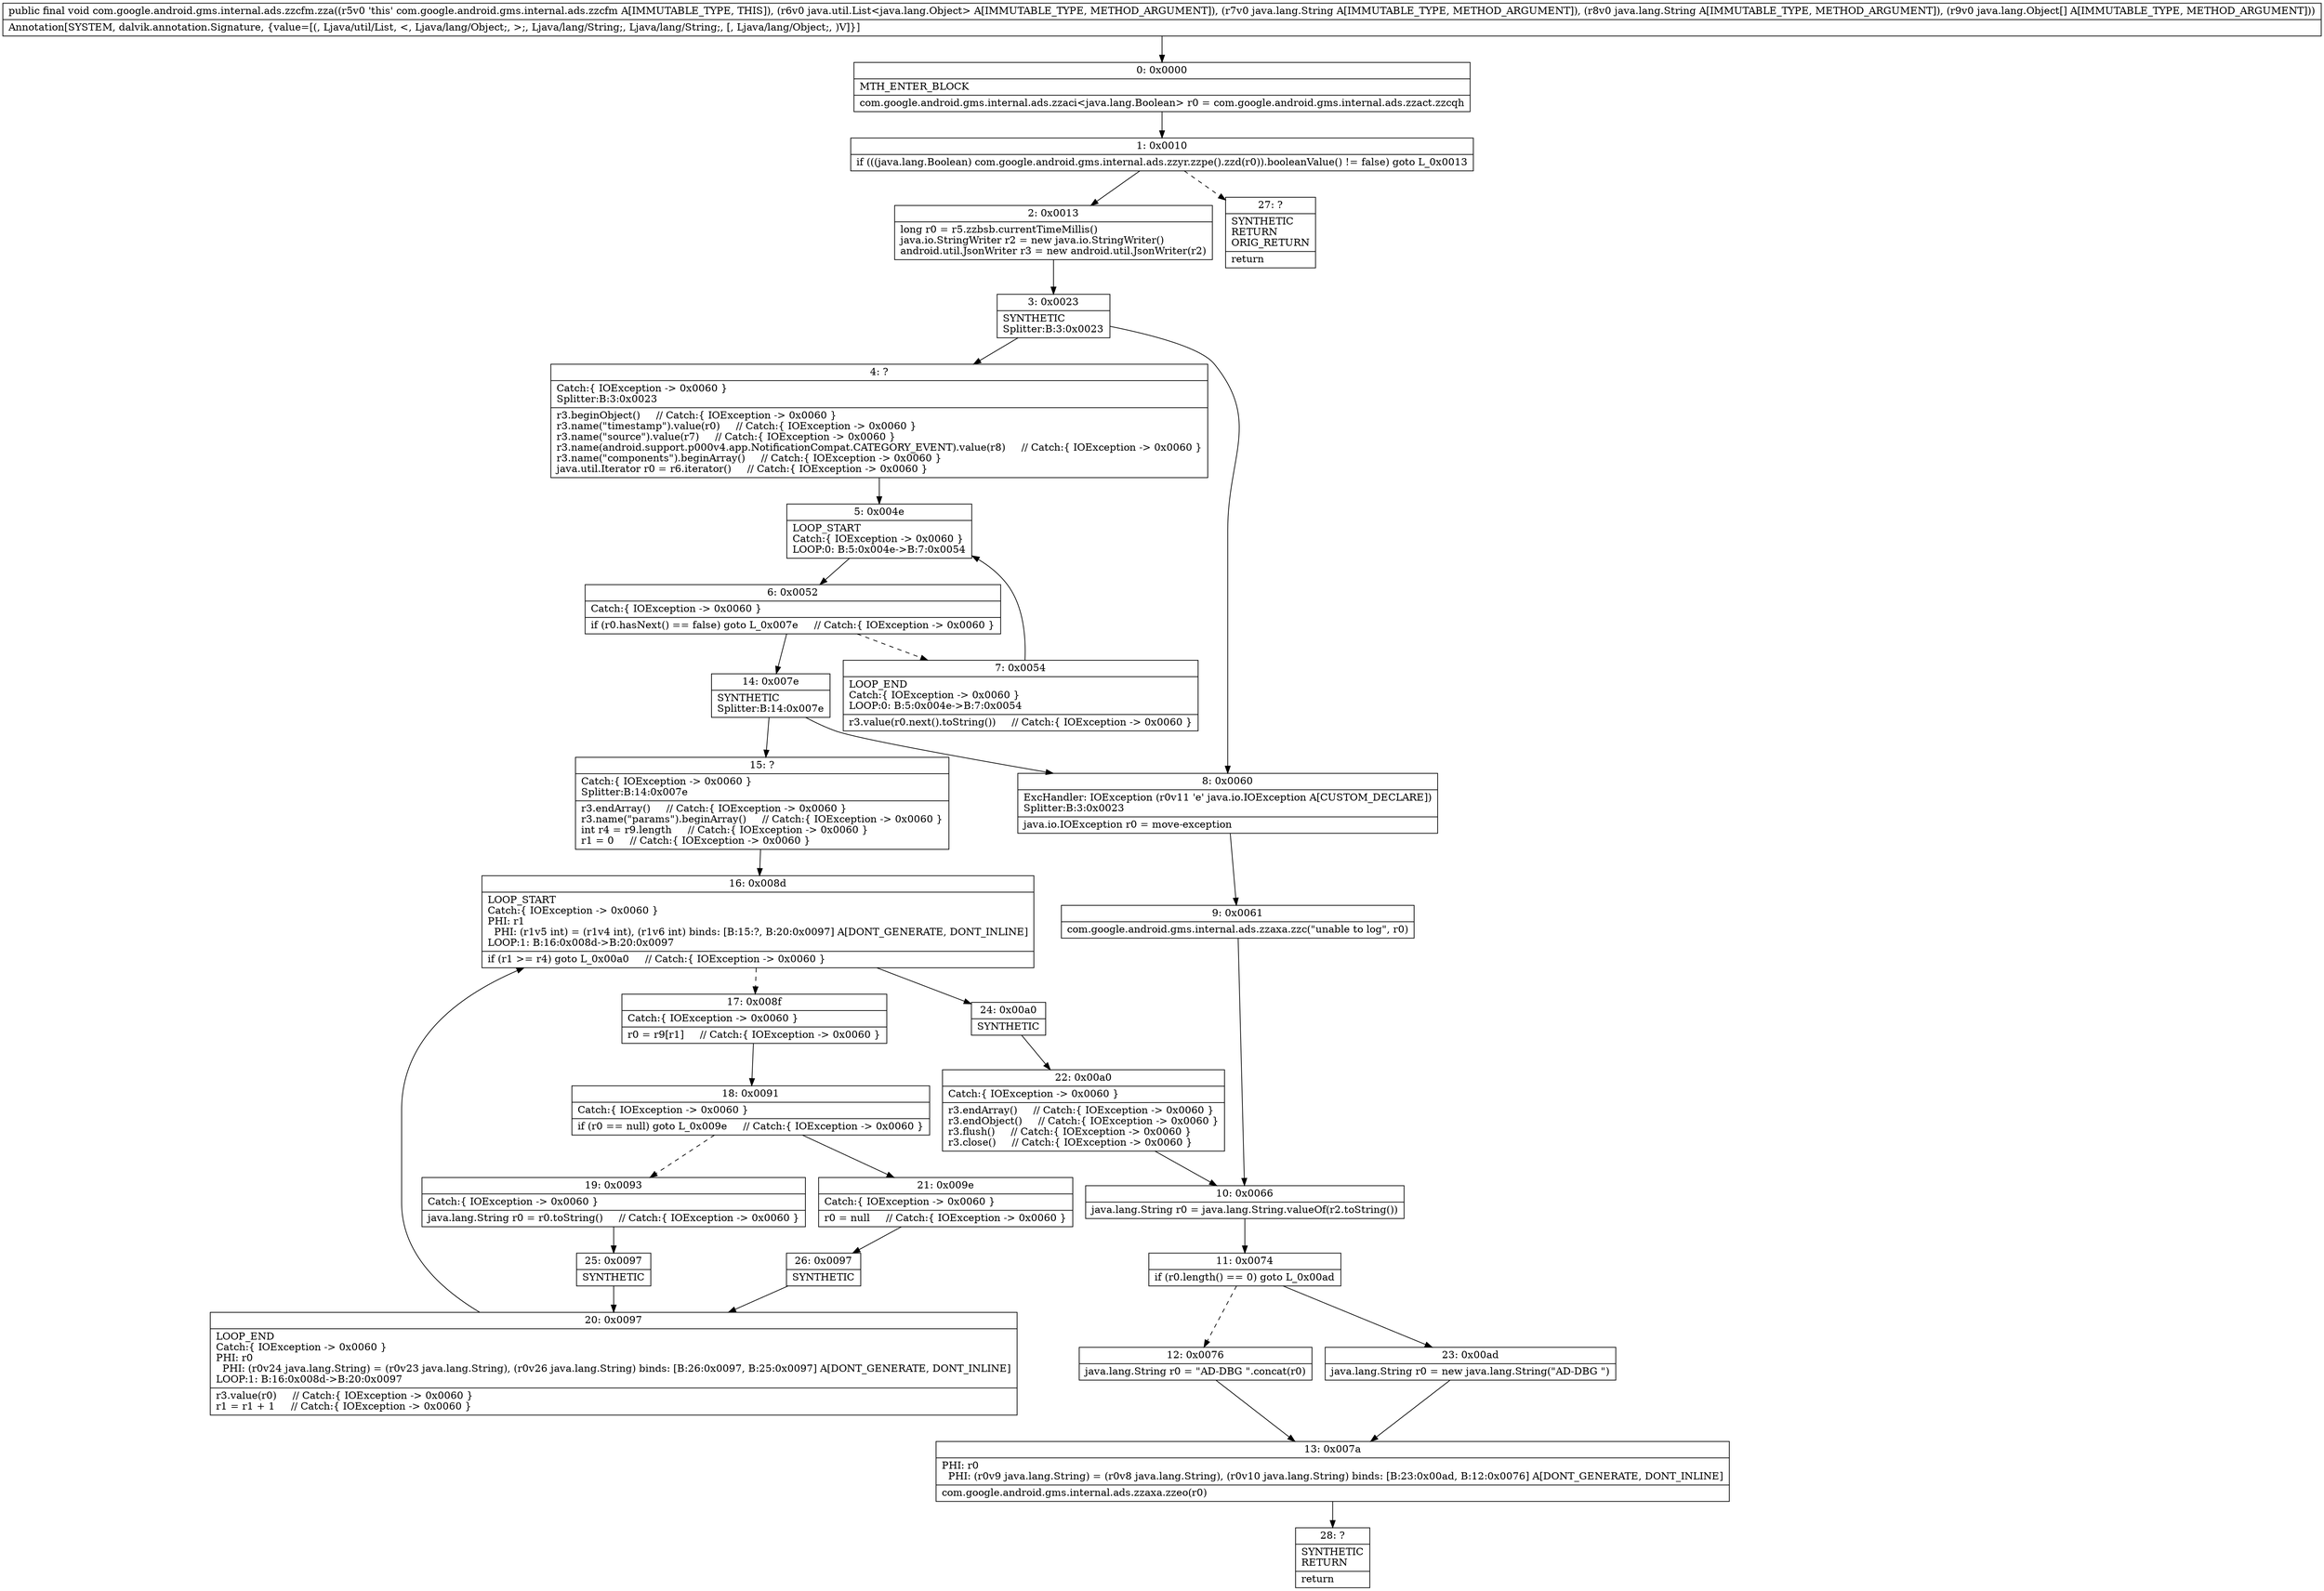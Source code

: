 digraph "CFG forcom.google.android.gms.internal.ads.zzcfm.zza(Ljava\/util\/List;Ljava\/lang\/String;Ljava\/lang\/String;[Ljava\/lang\/Object;)V" {
Node_0 [shape=record,label="{0\:\ 0x0000|MTH_ENTER_BLOCK\l|com.google.android.gms.internal.ads.zzaci\<java.lang.Boolean\> r0 = com.google.android.gms.internal.ads.zzact.zzcqh\l}"];
Node_1 [shape=record,label="{1\:\ 0x0010|if (((java.lang.Boolean) com.google.android.gms.internal.ads.zzyr.zzpe().zzd(r0)).booleanValue() != false) goto L_0x0013\l}"];
Node_2 [shape=record,label="{2\:\ 0x0013|long r0 = r5.zzbsb.currentTimeMillis()\ljava.io.StringWriter r2 = new java.io.StringWriter()\landroid.util.JsonWriter r3 = new android.util.JsonWriter(r2)\l}"];
Node_3 [shape=record,label="{3\:\ 0x0023|SYNTHETIC\lSplitter:B:3:0x0023\l}"];
Node_4 [shape=record,label="{4\:\ ?|Catch:\{ IOException \-\> 0x0060 \}\lSplitter:B:3:0x0023\l|r3.beginObject()     \/\/ Catch:\{ IOException \-\> 0x0060 \}\lr3.name(\"timestamp\").value(r0)     \/\/ Catch:\{ IOException \-\> 0x0060 \}\lr3.name(\"source\").value(r7)     \/\/ Catch:\{ IOException \-\> 0x0060 \}\lr3.name(android.support.p000v4.app.NotificationCompat.CATEGORY_EVENT).value(r8)     \/\/ Catch:\{ IOException \-\> 0x0060 \}\lr3.name(\"components\").beginArray()     \/\/ Catch:\{ IOException \-\> 0x0060 \}\ljava.util.Iterator r0 = r6.iterator()     \/\/ Catch:\{ IOException \-\> 0x0060 \}\l}"];
Node_5 [shape=record,label="{5\:\ 0x004e|LOOP_START\lCatch:\{ IOException \-\> 0x0060 \}\lLOOP:0: B:5:0x004e\-\>B:7:0x0054\l}"];
Node_6 [shape=record,label="{6\:\ 0x0052|Catch:\{ IOException \-\> 0x0060 \}\l|if (r0.hasNext() == false) goto L_0x007e     \/\/ Catch:\{ IOException \-\> 0x0060 \}\l}"];
Node_7 [shape=record,label="{7\:\ 0x0054|LOOP_END\lCatch:\{ IOException \-\> 0x0060 \}\lLOOP:0: B:5:0x004e\-\>B:7:0x0054\l|r3.value(r0.next().toString())     \/\/ Catch:\{ IOException \-\> 0x0060 \}\l}"];
Node_8 [shape=record,label="{8\:\ 0x0060|ExcHandler: IOException (r0v11 'e' java.io.IOException A[CUSTOM_DECLARE])\lSplitter:B:3:0x0023\l|java.io.IOException r0 = move\-exception\l}"];
Node_9 [shape=record,label="{9\:\ 0x0061|com.google.android.gms.internal.ads.zzaxa.zzc(\"unable to log\", r0)\l}"];
Node_10 [shape=record,label="{10\:\ 0x0066|java.lang.String r0 = java.lang.String.valueOf(r2.toString())\l}"];
Node_11 [shape=record,label="{11\:\ 0x0074|if (r0.length() == 0) goto L_0x00ad\l}"];
Node_12 [shape=record,label="{12\:\ 0x0076|java.lang.String r0 = \"AD\-DBG \".concat(r0)\l}"];
Node_13 [shape=record,label="{13\:\ 0x007a|PHI: r0 \l  PHI: (r0v9 java.lang.String) = (r0v8 java.lang.String), (r0v10 java.lang.String) binds: [B:23:0x00ad, B:12:0x0076] A[DONT_GENERATE, DONT_INLINE]\l|com.google.android.gms.internal.ads.zzaxa.zzeo(r0)\l}"];
Node_14 [shape=record,label="{14\:\ 0x007e|SYNTHETIC\lSplitter:B:14:0x007e\l}"];
Node_15 [shape=record,label="{15\:\ ?|Catch:\{ IOException \-\> 0x0060 \}\lSplitter:B:14:0x007e\l|r3.endArray()     \/\/ Catch:\{ IOException \-\> 0x0060 \}\lr3.name(\"params\").beginArray()     \/\/ Catch:\{ IOException \-\> 0x0060 \}\lint r4 = r9.length     \/\/ Catch:\{ IOException \-\> 0x0060 \}\lr1 = 0     \/\/ Catch:\{ IOException \-\> 0x0060 \}\l}"];
Node_16 [shape=record,label="{16\:\ 0x008d|LOOP_START\lCatch:\{ IOException \-\> 0x0060 \}\lPHI: r1 \l  PHI: (r1v5 int) = (r1v4 int), (r1v6 int) binds: [B:15:?, B:20:0x0097] A[DONT_GENERATE, DONT_INLINE]\lLOOP:1: B:16:0x008d\-\>B:20:0x0097\l|if (r1 \>= r4) goto L_0x00a0     \/\/ Catch:\{ IOException \-\> 0x0060 \}\l}"];
Node_17 [shape=record,label="{17\:\ 0x008f|Catch:\{ IOException \-\> 0x0060 \}\l|r0 = r9[r1]     \/\/ Catch:\{ IOException \-\> 0x0060 \}\l}"];
Node_18 [shape=record,label="{18\:\ 0x0091|Catch:\{ IOException \-\> 0x0060 \}\l|if (r0 == null) goto L_0x009e     \/\/ Catch:\{ IOException \-\> 0x0060 \}\l}"];
Node_19 [shape=record,label="{19\:\ 0x0093|Catch:\{ IOException \-\> 0x0060 \}\l|java.lang.String r0 = r0.toString()     \/\/ Catch:\{ IOException \-\> 0x0060 \}\l}"];
Node_20 [shape=record,label="{20\:\ 0x0097|LOOP_END\lCatch:\{ IOException \-\> 0x0060 \}\lPHI: r0 \l  PHI: (r0v24 java.lang.String) = (r0v23 java.lang.String), (r0v26 java.lang.String) binds: [B:26:0x0097, B:25:0x0097] A[DONT_GENERATE, DONT_INLINE]\lLOOP:1: B:16:0x008d\-\>B:20:0x0097\l|r3.value(r0)     \/\/ Catch:\{ IOException \-\> 0x0060 \}\lr1 = r1 + 1     \/\/ Catch:\{ IOException \-\> 0x0060 \}\l}"];
Node_21 [shape=record,label="{21\:\ 0x009e|Catch:\{ IOException \-\> 0x0060 \}\l|r0 = null     \/\/ Catch:\{ IOException \-\> 0x0060 \}\l}"];
Node_22 [shape=record,label="{22\:\ 0x00a0|Catch:\{ IOException \-\> 0x0060 \}\l|r3.endArray()     \/\/ Catch:\{ IOException \-\> 0x0060 \}\lr3.endObject()     \/\/ Catch:\{ IOException \-\> 0x0060 \}\lr3.flush()     \/\/ Catch:\{ IOException \-\> 0x0060 \}\lr3.close()     \/\/ Catch:\{ IOException \-\> 0x0060 \}\l}"];
Node_23 [shape=record,label="{23\:\ 0x00ad|java.lang.String r0 = new java.lang.String(\"AD\-DBG \")\l}"];
Node_24 [shape=record,label="{24\:\ 0x00a0|SYNTHETIC\l}"];
Node_25 [shape=record,label="{25\:\ 0x0097|SYNTHETIC\l}"];
Node_26 [shape=record,label="{26\:\ 0x0097|SYNTHETIC\l}"];
Node_27 [shape=record,label="{27\:\ ?|SYNTHETIC\lRETURN\lORIG_RETURN\l|return\l}"];
Node_28 [shape=record,label="{28\:\ ?|SYNTHETIC\lRETURN\l|return\l}"];
MethodNode[shape=record,label="{public final void com.google.android.gms.internal.ads.zzcfm.zza((r5v0 'this' com.google.android.gms.internal.ads.zzcfm A[IMMUTABLE_TYPE, THIS]), (r6v0 java.util.List\<java.lang.Object\> A[IMMUTABLE_TYPE, METHOD_ARGUMENT]), (r7v0 java.lang.String A[IMMUTABLE_TYPE, METHOD_ARGUMENT]), (r8v0 java.lang.String A[IMMUTABLE_TYPE, METHOD_ARGUMENT]), (r9v0 java.lang.Object[] A[IMMUTABLE_TYPE, METHOD_ARGUMENT]))  | Annotation[SYSTEM, dalvik.annotation.Signature, \{value=[(, Ljava\/util\/List, \<, Ljava\/lang\/Object;, \>;, Ljava\/lang\/String;, Ljava\/lang\/String;, [, Ljava\/lang\/Object;, )V]\}]\l}"];
MethodNode -> Node_0;
Node_0 -> Node_1;
Node_1 -> Node_2;
Node_1 -> Node_27[style=dashed];
Node_2 -> Node_3;
Node_3 -> Node_4;
Node_3 -> Node_8;
Node_4 -> Node_5;
Node_5 -> Node_6;
Node_6 -> Node_7[style=dashed];
Node_6 -> Node_14;
Node_7 -> Node_5;
Node_8 -> Node_9;
Node_9 -> Node_10;
Node_10 -> Node_11;
Node_11 -> Node_12[style=dashed];
Node_11 -> Node_23;
Node_12 -> Node_13;
Node_13 -> Node_28;
Node_14 -> Node_15;
Node_14 -> Node_8;
Node_15 -> Node_16;
Node_16 -> Node_17[style=dashed];
Node_16 -> Node_24;
Node_17 -> Node_18;
Node_18 -> Node_19[style=dashed];
Node_18 -> Node_21;
Node_19 -> Node_25;
Node_20 -> Node_16;
Node_21 -> Node_26;
Node_22 -> Node_10;
Node_23 -> Node_13;
Node_24 -> Node_22;
Node_25 -> Node_20;
Node_26 -> Node_20;
}

